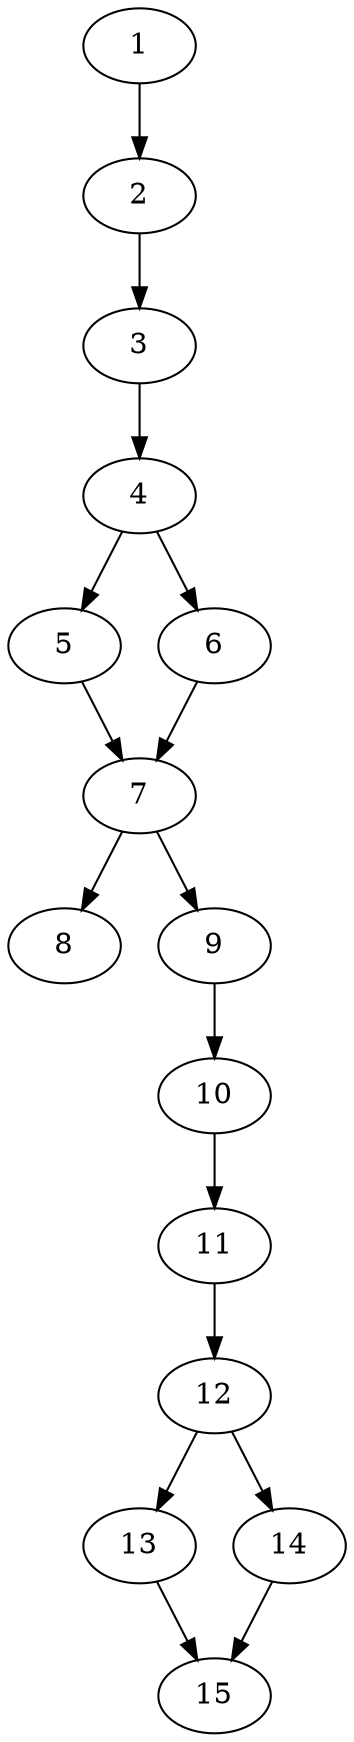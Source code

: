 // DAG automatically generated by daggen at Thu Oct  3 13:59:27 2019
// ./daggen --dot -n 15 --ccr 0.4 --fat 0.3 --regular 0.5 --density 0.6 --mindata 5242880 --maxdata 52428800 
digraph G {
  1 [size="124712960", alpha="0.17", expect_size="49885184"] 
  1 -> 2 [size ="49885184"]
  2 [size="82408960", alpha="0.05", expect_size="32963584"] 
  2 -> 3 [size ="32963584"]
  3 [size="87718400", alpha="0.09", expect_size="35087360"] 
  3 -> 4 [size ="35087360"]
  4 [size="92551680", alpha="0.05", expect_size="37020672"] 
  4 -> 5 [size ="37020672"]
  4 -> 6 [size ="37020672"]
  5 [size="61240320", alpha="0.00", expect_size="24496128"] 
  5 -> 7 [size ="24496128"]
  6 [size="39211520", alpha="0.11", expect_size="15684608"] 
  6 -> 7 [size ="15684608"]
  7 [size="121679360", alpha="0.20", expect_size="48671744"] 
  7 -> 8 [size ="48671744"]
  7 -> 9 [size ="48671744"]
  8 [size="18946560", alpha="0.16", expect_size="7578624"] 
  9 [size="45982720", alpha="0.20", expect_size="18393088"] 
  9 -> 10 [size ="18393088"]
  10 [size="53972480", alpha="0.15", expect_size="21588992"] 
  10 -> 11 [size ="21588992"]
  11 [size="37552640", alpha="0.10", expect_size="15021056"] 
  11 -> 12 [size ="15021056"]
  12 [size="20224000", alpha="0.12", expect_size="8089600"] 
  12 -> 13 [size ="8089600"]
  12 -> 14 [size ="8089600"]
  13 [size="50908160", alpha="0.15", expect_size="20363264"] 
  13 -> 15 [size ="20363264"]
  14 [size="104778240", alpha="0.08", expect_size="41911296"] 
  14 -> 15 [size ="41911296"]
  15 [size="13744640", alpha="0.10", expect_size="5497856"] 
}
